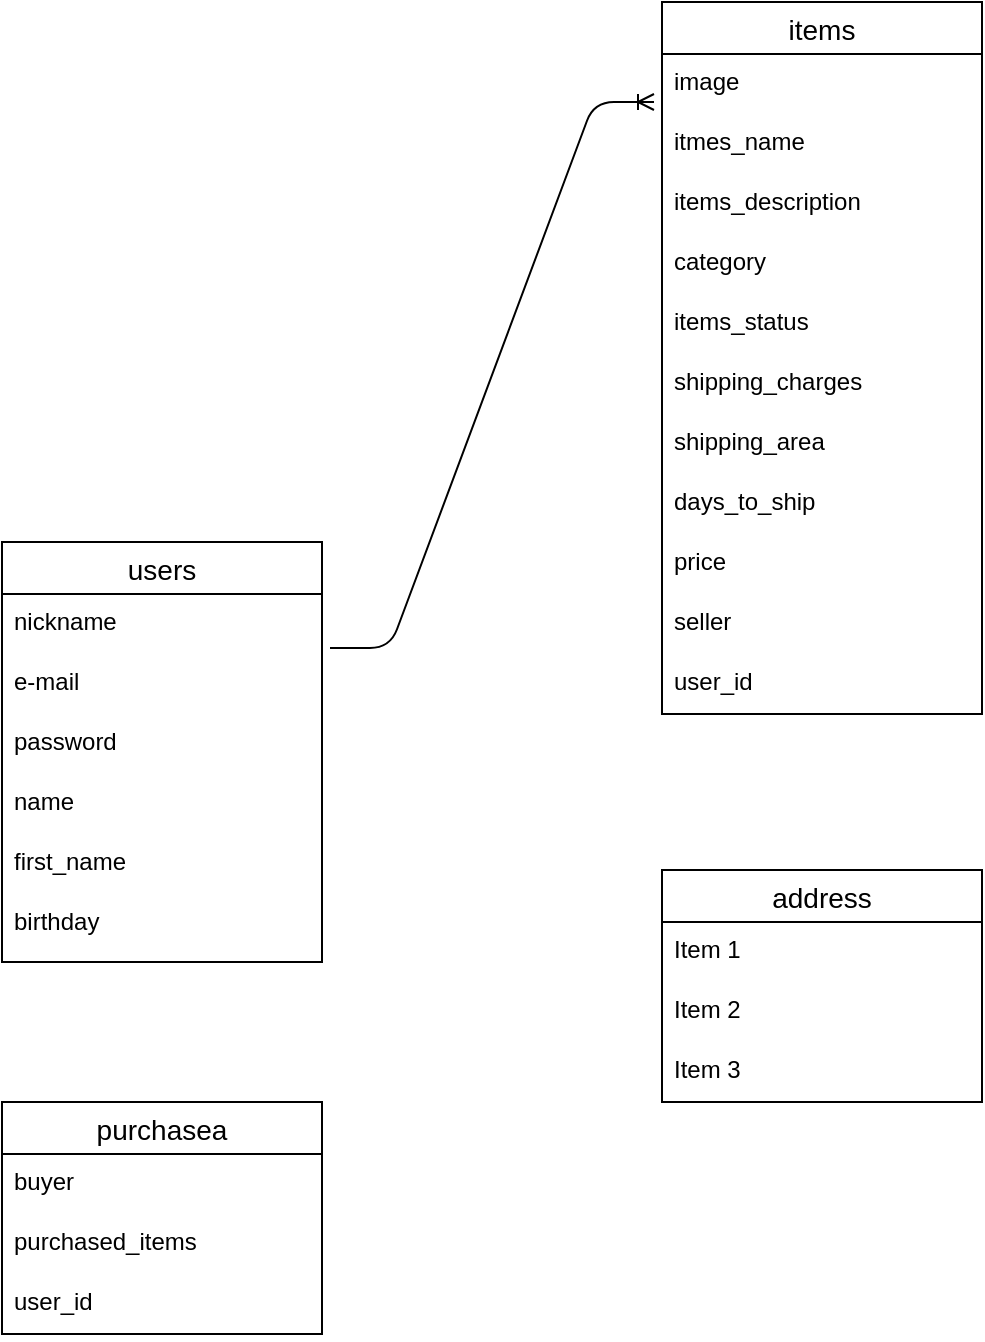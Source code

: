 <mxfile>
    <diagram id="DuzMfj7v6vfEvmWZiQvK" name="ページ1">
        <mxGraphModel dx="728" dy="680" grid="1" gridSize="10" guides="1" tooltips="1" connect="1" arrows="0" fold="1" page="1" pageScale="1" pageWidth="827" pageHeight="1169" math="0" shadow="0">
            <root>
                <mxCell id="0"/>
                <mxCell id="1" parent="0"/>
                <mxCell id="95" value="address" style="swimlane;fontStyle=0;childLayout=stackLayout;horizontal=1;startSize=26;horizontalStack=0;resizeParent=1;resizeParentMax=0;resizeLast=0;collapsible=1;marginBottom=0;align=center;fontSize=14;" vertex="1" parent="1">
                    <mxGeometry x="550" y="744" width="160" height="116" as="geometry"/>
                </mxCell>
                <mxCell id="96" value="Item 1" style="text;strokeColor=none;fillColor=none;spacingLeft=4;spacingRight=4;overflow=hidden;rotatable=0;points=[[0,0.5],[1,0.5]];portConstraint=eastwest;fontSize=12;" vertex="1" parent="95">
                    <mxGeometry y="26" width="160" height="30" as="geometry"/>
                </mxCell>
                <mxCell id="97" value="Item 2" style="text;strokeColor=none;fillColor=none;spacingLeft=4;spacingRight=4;overflow=hidden;rotatable=0;points=[[0,0.5],[1,0.5]];portConstraint=eastwest;fontSize=12;" vertex="1" parent="95">
                    <mxGeometry y="56" width="160" height="30" as="geometry"/>
                </mxCell>
                <mxCell id="98" value="Item 3" style="text;strokeColor=none;fillColor=none;spacingLeft=4;spacingRight=4;overflow=hidden;rotatable=0;points=[[0,0.5],[1,0.5]];portConstraint=eastwest;fontSize=12;" vertex="1" parent="95">
                    <mxGeometry y="86" width="160" height="30" as="geometry"/>
                </mxCell>
                <mxCell id="99" value="items" style="swimlane;fontStyle=0;childLayout=stackLayout;horizontal=1;startSize=26;horizontalStack=0;resizeParent=1;resizeParentMax=0;resizeLast=0;collapsible=1;marginBottom=0;align=center;fontSize=14;" vertex="1" parent="1">
                    <mxGeometry x="550" y="310" width="160" height="356" as="geometry"/>
                </mxCell>
                <mxCell id="100" value="image" style="text;strokeColor=none;fillColor=none;spacingLeft=4;spacingRight=4;overflow=hidden;rotatable=0;points=[[0,0.5],[1,0.5]];portConstraint=eastwest;fontSize=12;" vertex="1" parent="99">
                    <mxGeometry y="26" width="160" height="30" as="geometry"/>
                </mxCell>
                <mxCell id="101" value="itmes_name" style="text;strokeColor=none;fillColor=none;spacingLeft=4;spacingRight=4;overflow=hidden;rotatable=0;points=[[0,0.5],[1,0.5]];portConstraint=eastwest;fontSize=12;" vertex="1" parent="99">
                    <mxGeometry y="56" width="160" height="30" as="geometry"/>
                </mxCell>
                <mxCell id="117" value="items_description" style="text;strokeColor=none;fillColor=none;spacingLeft=4;spacingRight=4;overflow=hidden;rotatable=0;points=[[0,0.5],[1,0.5]];portConstraint=eastwest;fontSize=12;" vertex="1" parent="99">
                    <mxGeometry y="86" width="160" height="30" as="geometry"/>
                </mxCell>
                <mxCell id="102" value="category" style="text;strokeColor=none;fillColor=none;spacingLeft=4;spacingRight=4;overflow=hidden;rotatable=0;points=[[0,0.5],[1,0.5]];portConstraint=eastwest;fontSize=12;" vertex="1" parent="99">
                    <mxGeometry y="116" width="160" height="30" as="geometry"/>
                </mxCell>
                <mxCell id="119" value="items_status" style="text;strokeColor=none;fillColor=none;spacingLeft=4;spacingRight=4;overflow=hidden;rotatable=0;points=[[0,0.5],[1,0.5]];portConstraint=eastwest;fontSize=12;" vertex="1" parent="99">
                    <mxGeometry y="146" width="160" height="30" as="geometry"/>
                </mxCell>
                <mxCell id="120" value="shipping_charges" style="text;strokeColor=none;fillColor=none;spacingLeft=4;spacingRight=4;overflow=hidden;rotatable=0;points=[[0,0.5],[1,0.5]];portConstraint=eastwest;fontSize=12;" vertex="1" parent="99">
                    <mxGeometry y="176" width="160" height="30" as="geometry"/>
                </mxCell>
                <mxCell id="121" value="shipping_area" style="text;strokeColor=none;fillColor=none;spacingLeft=4;spacingRight=4;overflow=hidden;rotatable=0;points=[[0,0.5],[1,0.5]];portConstraint=eastwest;fontSize=12;" vertex="1" parent="99">
                    <mxGeometry y="206" width="160" height="30" as="geometry"/>
                </mxCell>
                <mxCell id="118" value="days_to_ship" style="text;strokeColor=none;fillColor=none;spacingLeft=4;spacingRight=4;overflow=hidden;rotatable=0;points=[[0,0.5],[1,0.5]];portConstraint=eastwest;fontSize=12;" vertex="1" parent="99">
                    <mxGeometry y="236" width="160" height="30" as="geometry"/>
                </mxCell>
                <mxCell id="122" value="price" style="text;strokeColor=none;fillColor=none;spacingLeft=4;spacingRight=4;overflow=hidden;rotatable=0;points=[[0,0.5],[1,0.5]];portConstraint=eastwest;fontSize=12;" vertex="1" parent="99">
                    <mxGeometry y="266" width="160" height="30" as="geometry"/>
                </mxCell>
                <mxCell id="123" value="seller" style="text;strokeColor=none;fillColor=none;spacingLeft=4;spacingRight=4;overflow=hidden;rotatable=0;points=[[0,0.5],[1,0.5]];portConstraint=eastwest;fontSize=12;" vertex="1" parent="99">
                    <mxGeometry y="296" width="160" height="30" as="geometry"/>
                </mxCell>
                <mxCell id="124" value="user_id" style="text;strokeColor=none;fillColor=none;spacingLeft=4;spacingRight=4;overflow=hidden;rotatable=0;points=[[0,0.5],[1,0.5]];portConstraint=eastwest;fontSize=12;" vertex="1" parent="99">
                    <mxGeometry y="326" width="160" height="30" as="geometry"/>
                </mxCell>
                <mxCell id="103" value="purchasea" style="swimlane;fontStyle=0;childLayout=stackLayout;horizontal=1;startSize=26;horizontalStack=0;resizeParent=1;resizeParentMax=0;resizeLast=0;collapsible=1;marginBottom=0;align=center;fontSize=14;" vertex="1" parent="1">
                    <mxGeometry x="220" y="860" width="160" height="116" as="geometry"/>
                </mxCell>
                <mxCell id="104" value="buyer" style="text;strokeColor=none;fillColor=none;spacingLeft=4;spacingRight=4;overflow=hidden;rotatable=0;points=[[0,0.5],[1,0.5]];portConstraint=eastwest;fontSize=12;" vertex="1" parent="103">
                    <mxGeometry y="26" width="160" height="30" as="geometry"/>
                </mxCell>
                <mxCell id="105" value="purchased_items" style="text;strokeColor=none;fillColor=none;spacingLeft=4;spacingRight=4;overflow=hidden;rotatable=0;points=[[0,0.5],[1,0.5]];portConstraint=eastwest;fontSize=12;" vertex="1" parent="103">
                    <mxGeometry y="56" width="160" height="30" as="geometry"/>
                </mxCell>
                <mxCell id="106" value="user_id" style="text;strokeColor=none;fillColor=none;spacingLeft=4;spacingRight=4;overflow=hidden;rotatable=0;points=[[0,0.5],[1,0.5]];portConstraint=eastwest;fontSize=12;" vertex="1" parent="103">
                    <mxGeometry y="86" width="160" height="30" as="geometry"/>
                </mxCell>
                <mxCell id="107" value="users" style="swimlane;fontStyle=0;childLayout=stackLayout;horizontal=1;startSize=26;horizontalStack=0;resizeParent=1;resizeParentMax=0;resizeLast=0;collapsible=1;marginBottom=0;align=center;fontSize=14;" vertex="1" parent="1">
                    <mxGeometry x="220" y="580" width="160" height="210" as="geometry"/>
                </mxCell>
                <mxCell id="108" value="nickname" style="text;strokeColor=none;fillColor=none;spacingLeft=4;spacingRight=4;overflow=hidden;rotatable=0;points=[[0,0.5],[1,0.5]];portConstraint=eastwest;fontSize=12;" vertex="1" parent="107">
                    <mxGeometry y="26" width="160" height="30" as="geometry"/>
                </mxCell>
                <mxCell id="109" value="e-mail&#10;" style="text;strokeColor=none;fillColor=none;spacingLeft=4;spacingRight=4;overflow=hidden;rotatable=0;points=[[0,0.5],[1,0.5]];portConstraint=eastwest;fontSize=12;" vertex="1" parent="107">
                    <mxGeometry y="56" width="160" height="30" as="geometry"/>
                </mxCell>
                <mxCell id="114" value="password" style="text;strokeColor=none;fillColor=none;spacingLeft=4;spacingRight=4;overflow=hidden;rotatable=0;points=[[0,0.5],[1,0.5]];portConstraint=eastwest;fontSize=12;" vertex="1" parent="107">
                    <mxGeometry y="86" width="160" height="30" as="geometry"/>
                </mxCell>
                <mxCell id="116" value="name" style="text;strokeColor=none;fillColor=none;spacingLeft=4;spacingRight=4;overflow=hidden;rotatable=0;points=[[0,0.5],[1,0.5]];portConstraint=eastwest;fontSize=12;" vertex="1" parent="107">
                    <mxGeometry y="116" width="160" height="30" as="geometry"/>
                </mxCell>
                <mxCell id="115" value="first_name" style="text;strokeColor=none;fillColor=none;spacingLeft=4;spacingRight=4;overflow=hidden;rotatable=0;points=[[0,0.5],[1,0.5]];portConstraint=eastwest;fontSize=12;" vertex="1" parent="107">
                    <mxGeometry y="146" width="160" height="30" as="geometry"/>
                </mxCell>
                <mxCell id="110" value="birthday" style="text;strokeColor=none;fillColor=none;spacingLeft=4;spacingRight=4;overflow=hidden;rotatable=0;points=[[0,0.5],[1,0.5]];portConstraint=eastwest;fontSize=12;" vertex="1" parent="107">
                    <mxGeometry y="176" width="160" height="34" as="geometry"/>
                </mxCell>
                <mxCell id="113" value="" style="edgeStyle=entityRelationEdgeStyle;fontSize=12;html=1;endArrow=ERoneToMany;exitX=1.025;exitY=-0.1;exitDx=0;exitDy=0;exitPerimeter=0;entryX=-0.025;entryY=0.8;entryDx=0;entryDy=0;entryPerimeter=0;" edge="1" parent="1" source="109" target="100">
                    <mxGeometry width="100" height="100" relative="1" as="geometry">
                        <mxPoint x="400" y="700" as="sourcePoint"/>
                        <mxPoint x="500" y="600" as="targetPoint"/>
                    </mxGeometry>
                </mxCell>
            </root>
        </mxGraphModel>
    </diagram>
</mxfile>